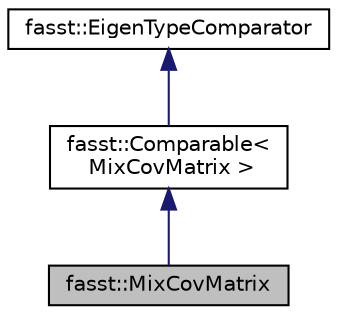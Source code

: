digraph "fasst::MixCovMatrix"
{
  edge [fontname="Helvetica",fontsize="10",labelfontname="Helvetica",labelfontsize="10"];
  node [fontname="Helvetica",fontsize="10",shape=record];
  Node0 [label="fasst::MixCovMatrix",height=0.2,width=0.4,color="black", fillcolor="grey75", style="filled", fontcolor="black"];
  Node1 -> Node0 [dir="back",color="midnightblue",fontsize="10",style="solid",fontname="Helvetica"];
  Node1 [label="fasst::Comparable\<\l MixCovMatrix \>",height=0.2,width=0.4,color="black", fillcolor="white", style="filled",URL="$classfasst_1_1Comparable.html"];
  Node2 -> Node1 [dir="back",color="midnightblue",fontsize="10",style="solid",fontname="Helvetica"];
  Node2 [label="fasst::EigenTypeComparator",height=0.2,width=0.4,color="black", fillcolor="white", style="filled",URL="$classfasst_1_1EigenTypeComparator.html"];
}
